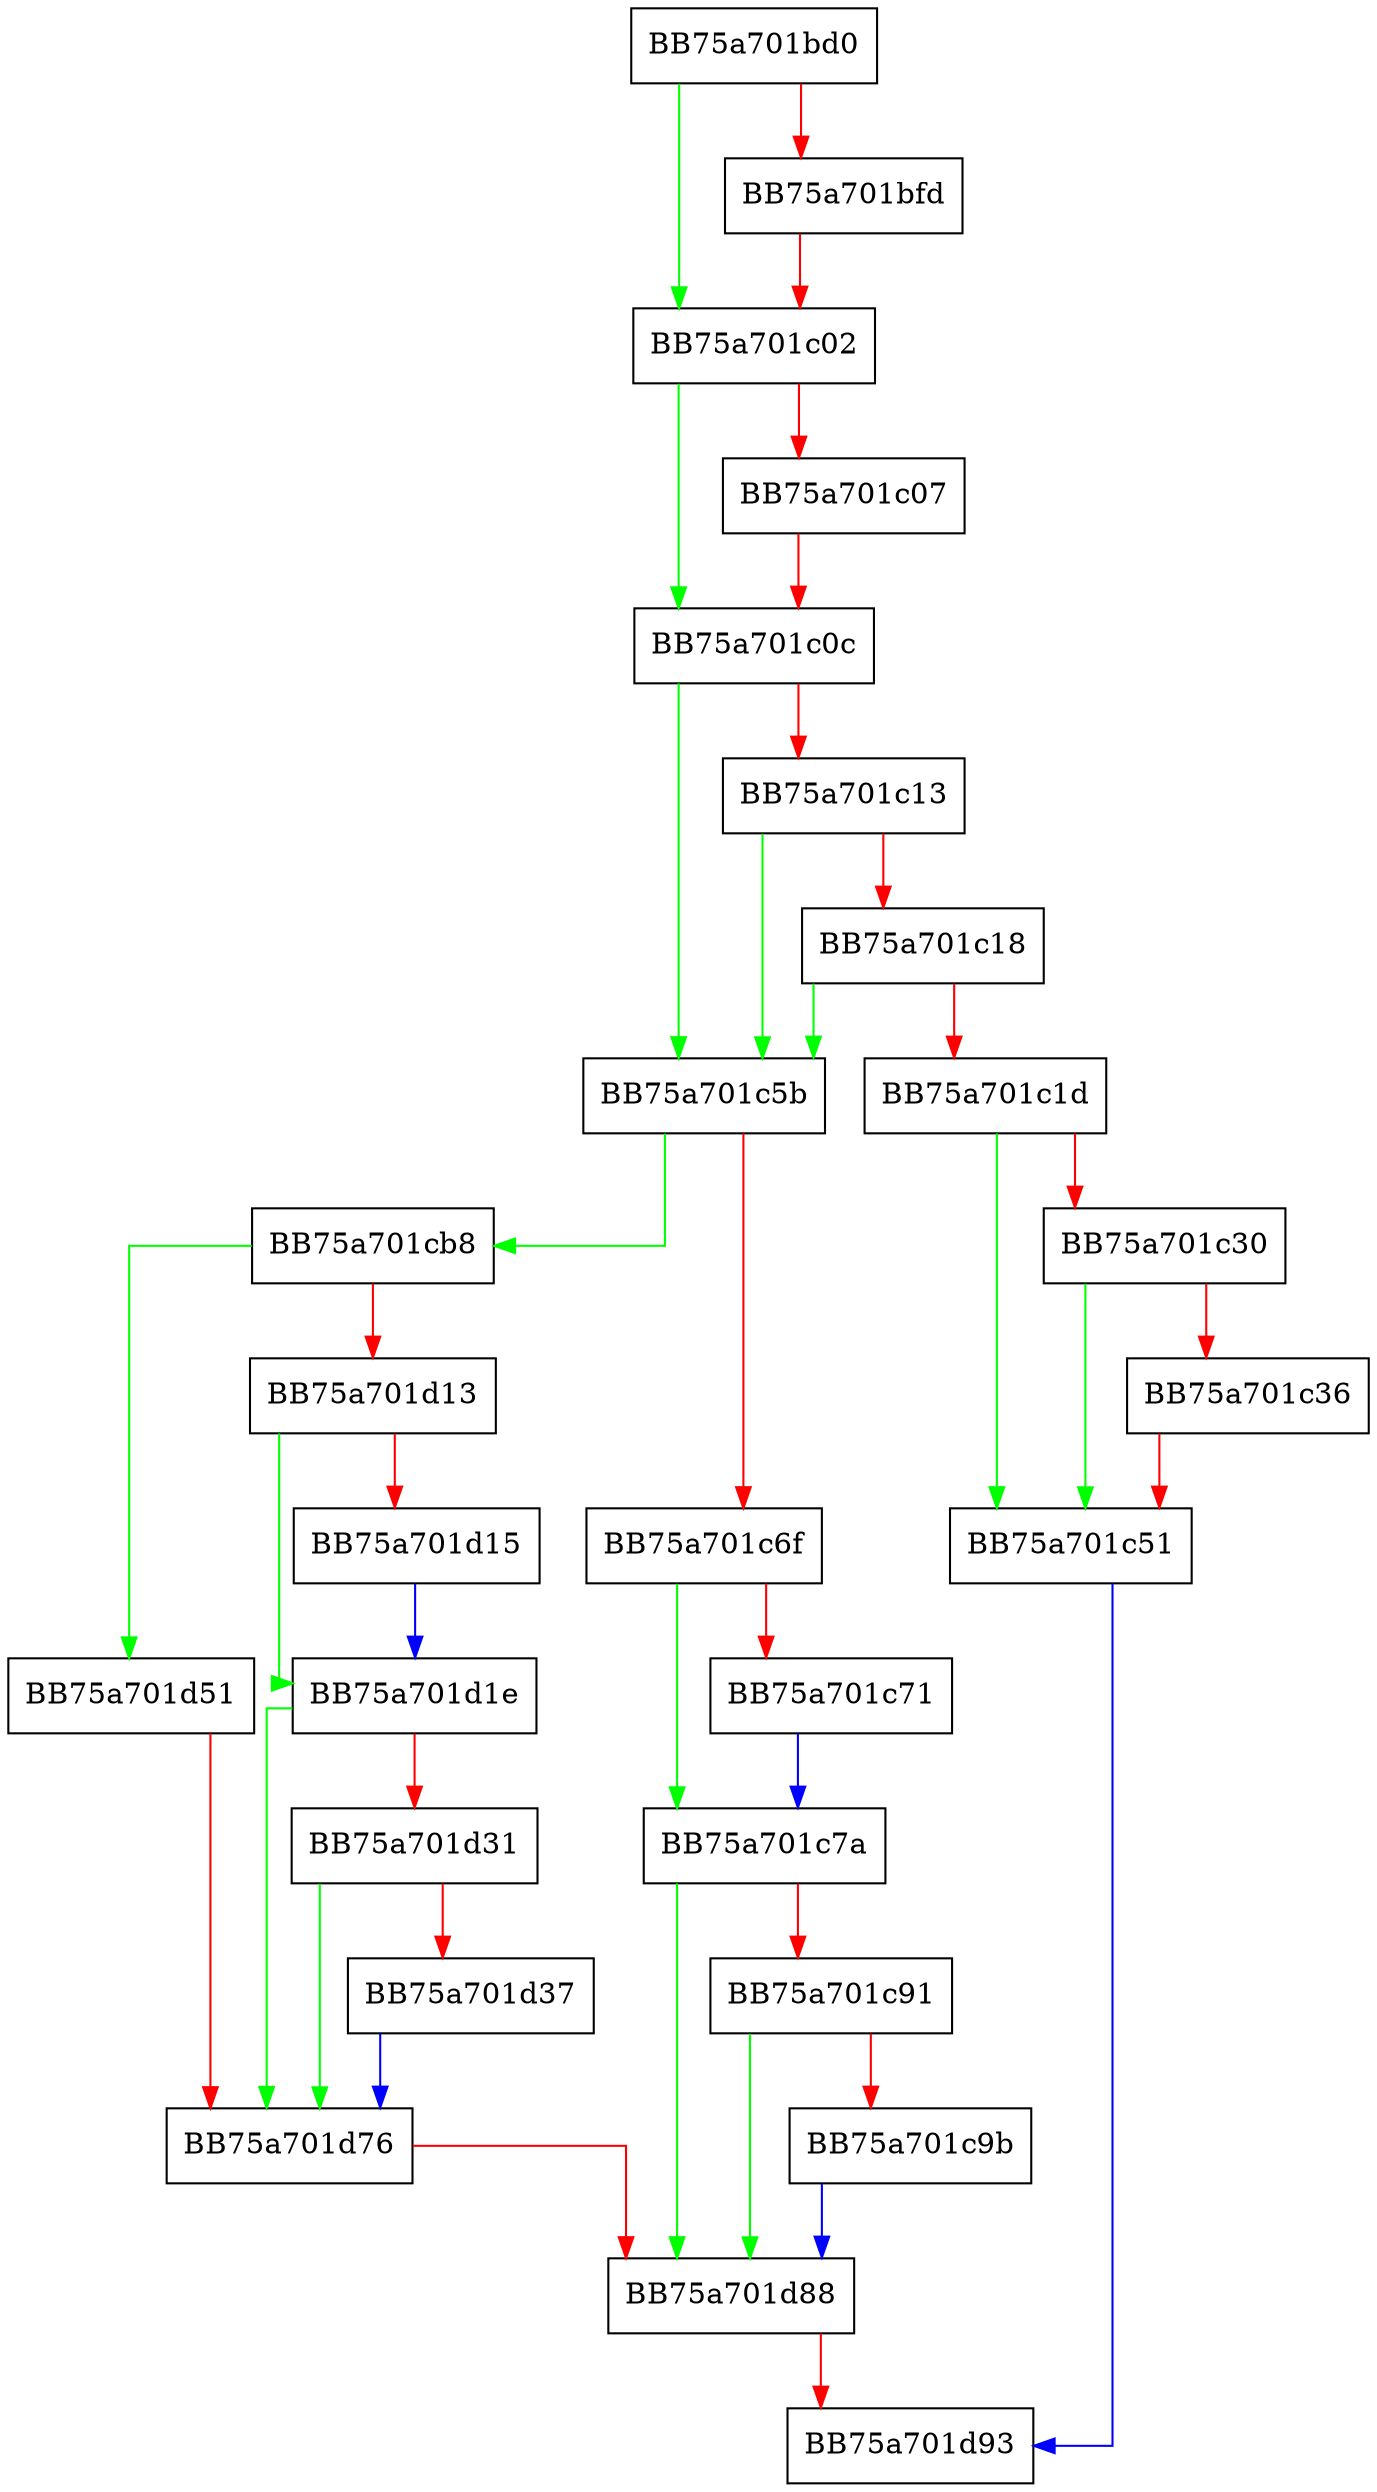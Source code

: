 digraph GetHash {
  node [shape="box"];
  graph [splines=ortho];
  BB75a701bd0 -> BB75a701c02 [color="green"];
  BB75a701bd0 -> BB75a701bfd [color="red"];
  BB75a701bfd -> BB75a701c02 [color="red"];
  BB75a701c02 -> BB75a701c0c [color="green"];
  BB75a701c02 -> BB75a701c07 [color="red"];
  BB75a701c07 -> BB75a701c0c [color="red"];
  BB75a701c0c -> BB75a701c5b [color="green"];
  BB75a701c0c -> BB75a701c13 [color="red"];
  BB75a701c13 -> BB75a701c5b [color="green"];
  BB75a701c13 -> BB75a701c18 [color="red"];
  BB75a701c18 -> BB75a701c5b [color="green"];
  BB75a701c18 -> BB75a701c1d [color="red"];
  BB75a701c1d -> BB75a701c51 [color="green"];
  BB75a701c1d -> BB75a701c30 [color="red"];
  BB75a701c30 -> BB75a701c51 [color="green"];
  BB75a701c30 -> BB75a701c36 [color="red"];
  BB75a701c36 -> BB75a701c51 [color="red"];
  BB75a701c51 -> BB75a701d93 [color="blue"];
  BB75a701c5b -> BB75a701cb8 [color="green"];
  BB75a701c5b -> BB75a701c6f [color="red"];
  BB75a701c6f -> BB75a701c7a [color="green"];
  BB75a701c6f -> BB75a701c71 [color="red"];
  BB75a701c71 -> BB75a701c7a [color="blue"];
  BB75a701c7a -> BB75a701d88 [color="green"];
  BB75a701c7a -> BB75a701c91 [color="red"];
  BB75a701c91 -> BB75a701d88 [color="green"];
  BB75a701c91 -> BB75a701c9b [color="red"];
  BB75a701c9b -> BB75a701d88 [color="blue"];
  BB75a701cb8 -> BB75a701d51 [color="green"];
  BB75a701cb8 -> BB75a701d13 [color="red"];
  BB75a701d13 -> BB75a701d1e [color="green"];
  BB75a701d13 -> BB75a701d15 [color="red"];
  BB75a701d15 -> BB75a701d1e [color="blue"];
  BB75a701d1e -> BB75a701d76 [color="green"];
  BB75a701d1e -> BB75a701d31 [color="red"];
  BB75a701d31 -> BB75a701d76 [color="green"];
  BB75a701d31 -> BB75a701d37 [color="red"];
  BB75a701d37 -> BB75a701d76 [color="blue"];
  BB75a701d51 -> BB75a701d76 [color="red"];
  BB75a701d76 -> BB75a701d88 [color="red"];
  BB75a701d88 -> BB75a701d93 [color="red"];
}
